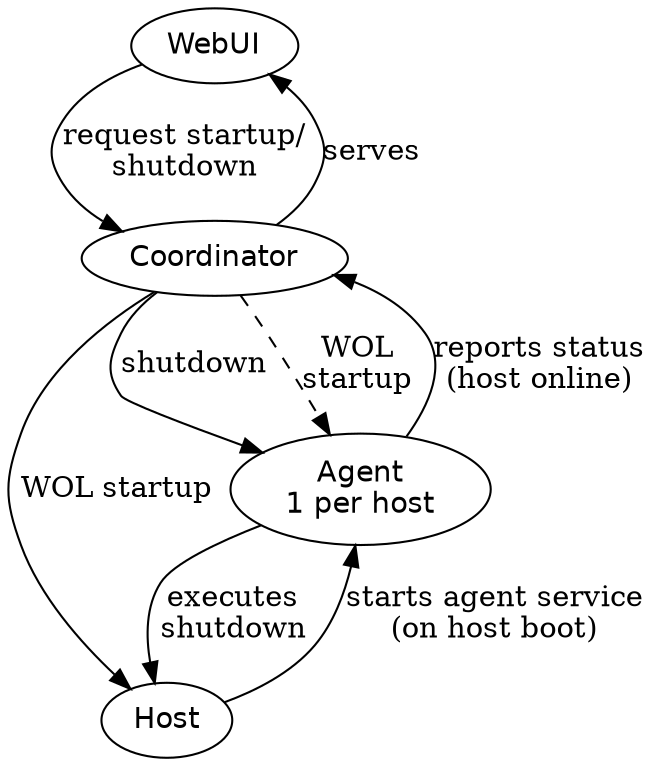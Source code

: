 digraph HostLifecycle {
  rankdir=TB;
  node [shape=ellipse, fontname="Helvetica"];

  webui [label="WebUI"];
  coordinator [label="Coordinator"];
  host [label="Host"];
  agent [label="Agent\n1 per host"];

  // Other relationships
  host -> agent [label="starts agent service\n(on host boot)"];
  coordinator -> webui [label="serves"];

  webui -> coordinator [label="request startup/\nshutdown"];

  // Host lifecycle commands
  coordinator -> agent [label="shutdown"];
  coordinator -> host [label="WOL startup"];
  agent -> host [label="executes\nshutdown"];
  agent -> coordinator [label="reports status\n(host online)"];
  coordinator -> agent [label="WOL\nstartup", style=dashed];
}
